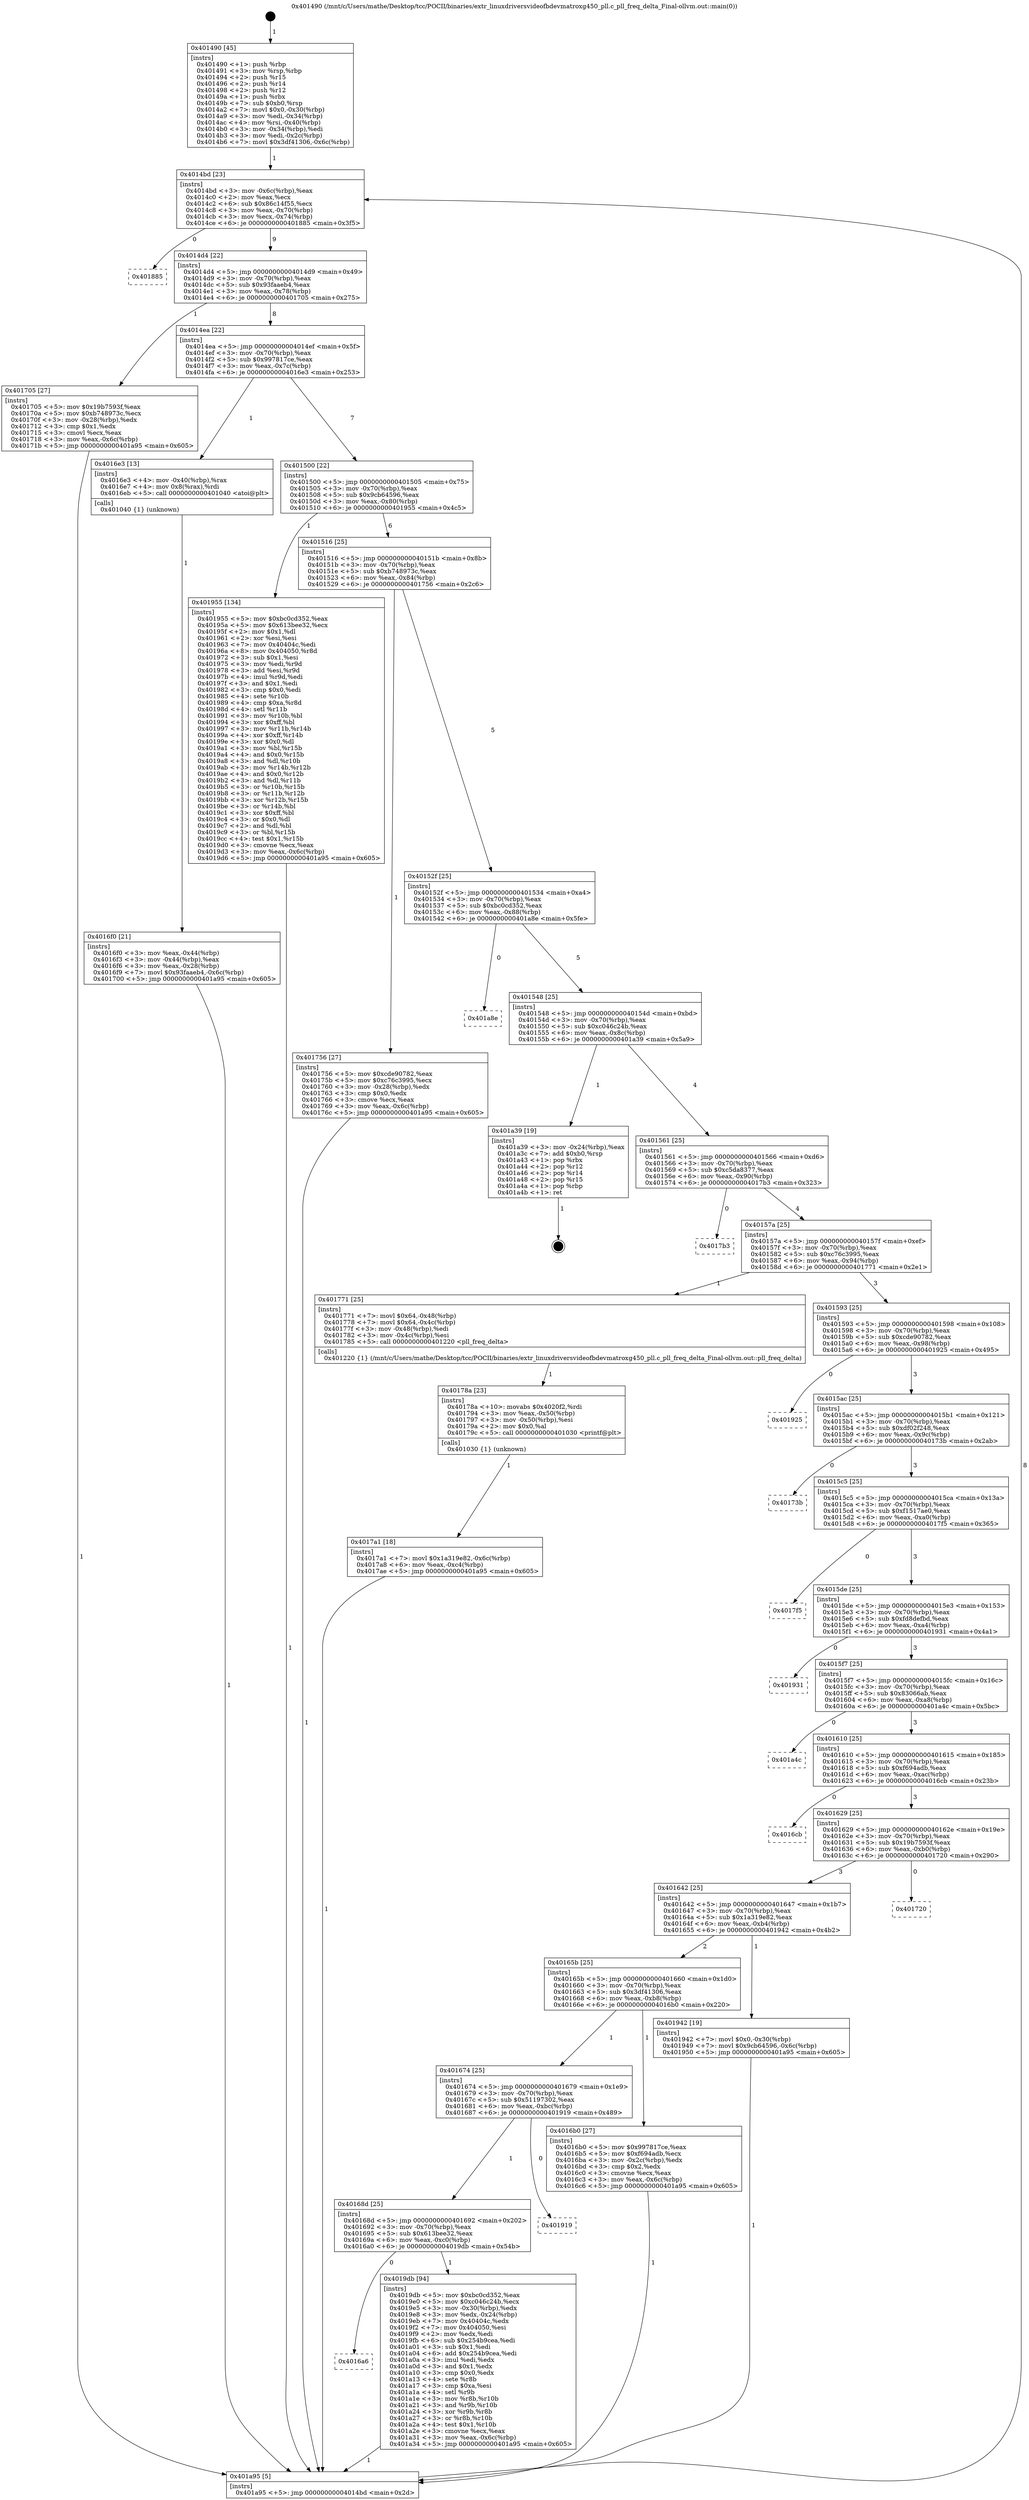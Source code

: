 digraph "0x401490" {
  label = "0x401490 (/mnt/c/Users/mathe/Desktop/tcc/POCII/binaries/extr_linuxdriversvideofbdevmatroxg450_pll.c_pll_freq_delta_Final-ollvm.out::main(0))"
  labelloc = "t"
  node[shape=record]

  Entry [label="",width=0.3,height=0.3,shape=circle,fillcolor=black,style=filled]
  "0x4014bd" [label="{
     0x4014bd [23]\l
     | [instrs]\l
     &nbsp;&nbsp;0x4014bd \<+3\>: mov -0x6c(%rbp),%eax\l
     &nbsp;&nbsp;0x4014c0 \<+2\>: mov %eax,%ecx\l
     &nbsp;&nbsp;0x4014c2 \<+6\>: sub $0x86c14f55,%ecx\l
     &nbsp;&nbsp;0x4014c8 \<+3\>: mov %eax,-0x70(%rbp)\l
     &nbsp;&nbsp;0x4014cb \<+3\>: mov %ecx,-0x74(%rbp)\l
     &nbsp;&nbsp;0x4014ce \<+6\>: je 0000000000401885 \<main+0x3f5\>\l
  }"]
  "0x401885" [label="{
     0x401885\l
  }", style=dashed]
  "0x4014d4" [label="{
     0x4014d4 [22]\l
     | [instrs]\l
     &nbsp;&nbsp;0x4014d4 \<+5\>: jmp 00000000004014d9 \<main+0x49\>\l
     &nbsp;&nbsp;0x4014d9 \<+3\>: mov -0x70(%rbp),%eax\l
     &nbsp;&nbsp;0x4014dc \<+5\>: sub $0x93faaeb4,%eax\l
     &nbsp;&nbsp;0x4014e1 \<+3\>: mov %eax,-0x78(%rbp)\l
     &nbsp;&nbsp;0x4014e4 \<+6\>: je 0000000000401705 \<main+0x275\>\l
  }"]
  Exit [label="",width=0.3,height=0.3,shape=circle,fillcolor=black,style=filled,peripheries=2]
  "0x401705" [label="{
     0x401705 [27]\l
     | [instrs]\l
     &nbsp;&nbsp;0x401705 \<+5\>: mov $0x19b7593f,%eax\l
     &nbsp;&nbsp;0x40170a \<+5\>: mov $0xb748973c,%ecx\l
     &nbsp;&nbsp;0x40170f \<+3\>: mov -0x28(%rbp),%edx\l
     &nbsp;&nbsp;0x401712 \<+3\>: cmp $0x1,%edx\l
     &nbsp;&nbsp;0x401715 \<+3\>: cmovl %ecx,%eax\l
     &nbsp;&nbsp;0x401718 \<+3\>: mov %eax,-0x6c(%rbp)\l
     &nbsp;&nbsp;0x40171b \<+5\>: jmp 0000000000401a95 \<main+0x605\>\l
  }"]
  "0x4014ea" [label="{
     0x4014ea [22]\l
     | [instrs]\l
     &nbsp;&nbsp;0x4014ea \<+5\>: jmp 00000000004014ef \<main+0x5f\>\l
     &nbsp;&nbsp;0x4014ef \<+3\>: mov -0x70(%rbp),%eax\l
     &nbsp;&nbsp;0x4014f2 \<+5\>: sub $0x997817ce,%eax\l
     &nbsp;&nbsp;0x4014f7 \<+3\>: mov %eax,-0x7c(%rbp)\l
     &nbsp;&nbsp;0x4014fa \<+6\>: je 00000000004016e3 \<main+0x253\>\l
  }"]
  "0x4016a6" [label="{
     0x4016a6\l
  }", style=dashed]
  "0x4016e3" [label="{
     0x4016e3 [13]\l
     | [instrs]\l
     &nbsp;&nbsp;0x4016e3 \<+4\>: mov -0x40(%rbp),%rax\l
     &nbsp;&nbsp;0x4016e7 \<+4\>: mov 0x8(%rax),%rdi\l
     &nbsp;&nbsp;0x4016eb \<+5\>: call 0000000000401040 \<atoi@plt\>\l
     | [calls]\l
     &nbsp;&nbsp;0x401040 \{1\} (unknown)\l
  }"]
  "0x401500" [label="{
     0x401500 [22]\l
     | [instrs]\l
     &nbsp;&nbsp;0x401500 \<+5\>: jmp 0000000000401505 \<main+0x75\>\l
     &nbsp;&nbsp;0x401505 \<+3\>: mov -0x70(%rbp),%eax\l
     &nbsp;&nbsp;0x401508 \<+5\>: sub $0x9cb64596,%eax\l
     &nbsp;&nbsp;0x40150d \<+3\>: mov %eax,-0x80(%rbp)\l
     &nbsp;&nbsp;0x401510 \<+6\>: je 0000000000401955 \<main+0x4c5\>\l
  }"]
  "0x4019db" [label="{
     0x4019db [94]\l
     | [instrs]\l
     &nbsp;&nbsp;0x4019db \<+5\>: mov $0xbc0cd352,%eax\l
     &nbsp;&nbsp;0x4019e0 \<+5\>: mov $0xc046c24b,%ecx\l
     &nbsp;&nbsp;0x4019e5 \<+3\>: mov -0x30(%rbp),%edx\l
     &nbsp;&nbsp;0x4019e8 \<+3\>: mov %edx,-0x24(%rbp)\l
     &nbsp;&nbsp;0x4019eb \<+7\>: mov 0x40404c,%edx\l
     &nbsp;&nbsp;0x4019f2 \<+7\>: mov 0x404050,%esi\l
     &nbsp;&nbsp;0x4019f9 \<+2\>: mov %edx,%edi\l
     &nbsp;&nbsp;0x4019fb \<+6\>: sub $0x254b9cea,%edi\l
     &nbsp;&nbsp;0x401a01 \<+3\>: sub $0x1,%edi\l
     &nbsp;&nbsp;0x401a04 \<+6\>: add $0x254b9cea,%edi\l
     &nbsp;&nbsp;0x401a0a \<+3\>: imul %edi,%edx\l
     &nbsp;&nbsp;0x401a0d \<+3\>: and $0x1,%edx\l
     &nbsp;&nbsp;0x401a10 \<+3\>: cmp $0x0,%edx\l
     &nbsp;&nbsp;0x401a13 \<+4\>: sete %r8b\l
     &nbsp;&nbsp;0x401a17 \<+3\>: cmp $0xa,%esi\l
     &nbsp;&nbsp;0x401a1a \<+4\>: setl %r9b\l
     &nbsp;&nbsp;0x401a1e \<+3\>: mov %r8b,%r10b\l
     &nbsp;&nbsp;0x401a21 \<+3\>: and %r9b,%r10b\l
     &nbsp;&nbsp;0x401a24 \<+3\>: xor %r9b,%r8b\l
     &nbsp;&nbsp;0x401a27 \<+3\>: or %r8b,%r10b\l
     &nbsp;&nbsp;0x401a2a \<+4\>: test $0x1,%r10b\l
     &nbsp;&nbsp;0x401a2e \<+3\>: cmovne %ecx,%eax\l
     &nbsp;&nbsp;0x401a31 \<+3\>: mov %eax,-0x6c(%rbp)\l
     &nbsp;&nbsp;0x401a34 \<+5\>: jmp 0000000000401a95 \<main+0x605\>\l
  }"]
  "0x401955" [label="{
     0x401955 [134]\l
     | [instrs]\l
     &nbsp;&nbsp;0x401955 \<+5\>: mov $0xbc0cd352,%eax\l
     &nbsp;&nbsp;0x40195a \<+5\>: mov $0x613bee32,%ecx\l
     &nbsp;&nbsp;0x40195f \<+2\>: mov $0x1,%dl\l
     &nbsp;&nbsp;0x401961 \<+2\>: xor %esi,%esi\l
     &nbsp;&nbsp;0x401963 \<+7\>: mov 0x40404c,%edi\l
     &nbsp;&nbsp;0x40196a \<+8\>: mov 0x404050,%r8d\l
     &nbsp;&nbsp;0x401972 \<+3\>: sub $0x1,%esi\l
     &nbsp;&nbsp;0x401975 \<+3\>: mov %edi,%r9d\l
     &nbsp;&nbsp;0x401978 \<+3\>: add %esi,%r9d\l
     &nbsp;&nbsp;0x40197b \<+4\>: imul %r9d,%edi\l
     &nbsp;&nbsp;0x40197f \<+3\>: and $0x1,%edi\l
     &nbsp;&nbsp;0x401982 \<+3\>: cmp $0x0,%edi\l
     &nbsp;&nbsp;0x401985 \<+4\>: sete %r10b\l
     &nbsp;&nbsp;0x401989 \<+4\>: cmp $0xa,%r8d\l
     &nbsp;&nbsp;0x40198d \<+4\>: setl %r11b\l
     &nbsp;&nbsp;0x401991 \<+3\>: mov %r10b,%bl\l
     &nbsp;&nbsp;0x401994 \<+3\>: xor $0xff,%bl\l
     &nbsp;&nbsp;0x401997 \<+3\>: mov %r11b,%r14b\l
     &nbsp;&nbsp;0x40199a \<+4\>: xor $0xff,%r14b\l
     &nbsp;&nbsp;0x40199e \<+3\>: xor $0x0,%dl\l
     &nbsp;&nbsp;0x4019a1 \<+3\>: mov %bl,%r15b\l
     &nbsp;&nbsp;0x4019a4 \<+4\>: and $0x0,%r15b\l
     &nbsp;&nbsp;0x4019a8 \<+3\>: and %dl,%r10b\l
     &nbsp;&nbsp;0x4019ab \<+3\>: mov %r14b,%r12b\l
     &nbsp;&nbsp;0x4019ae \<+4\>: and $0x0,%r12b\l
     &nbsp;&nbsp;0x4019b2 \<+3\>: and %dl,%r11b\l
     &nbsp;&nbsp;0x4019b5 \<+3\>: or %r10b,%r15b\l
     &nbsp;&nbsp;0x4019b8 \<+3\>: or %r11b,%r12b\l
     &nbsp;&nbsp;0x4019bb \<+3\>: xor %r12b,%r15b\l
     &nbsp;&nbsp;0x4019be \<+3\>: or %r14b,%bl\l
     &nbsp;&nbsp;0x4019c1 \<+3\>: xor $0xff,%bl\l
     &nbsp;&nbsp;0x4019c4 \<+3\>: or $0x0,%dl\l
     &nbsp;&nbsp;0x4019c7 \<+2\>: and %dl,%bl\l
     &nbsp;&nbsp;0x4019c9 \<+3\>: or %bl,%r15b\l
     &nbsp;&nbsp;0x4019cc \<+4\>: test $0x1,%r15b\l
     &nbsp;&nbsp;0x4019d0 \<+3\>: cmovne %ecx,%eax\l
     &nbsp;&nbsp;0x4019d3 \<+3\>: mov %eax,-0x6c(%rbp)\l
     &nbsp;&nbsp;0x4019d6 \<+5\>: jmp 0000000000401a95 \<main+0x605\>\l
  }"]
  "0x401516" [label="{
     0x401516 [25]\l
     | [instrs]\l
     &nbsp;&nbsp;0x401516 \<+5\>: jmp 000000000040151b \<main+0x8b\>\l
     &nbsp;&nbsp;0x40151b \<+3\>: mov -0x70(%rbp),%eax\l
     &nbsp;&nbsp;0x40151e \<+5\>: sub $0xb748973c,%eax\l
     &nbsp;&nbsp;0x401523 \<+6\>: mov %eax,-0x84(%rbp)\l
     &nbsp;&nbsp;0x401529 \<+6\>: je 0000000000401756 \<main+0x2c6\>\l
  }"]
  "0x40168d" [label="{
     0x40168d [25]\l
     | [instrs]\l
     &nbsp;&nbsp;0x40168d \<+5\>: jmp 0000000000401692 \<main+0x202\>\l
     &nbsp;&nbsp;0x401692 \<+3\>: mov -0x70(%rbp),%eax\l
     &nbsp;&nbsp;0x401695 \<+5\>: sub $0x613bee32,%eax\l
     &nbsp;&nbsp;0x40169a \<+6\>: mov %eax,-0xc0(%rbp)\l
     &nbsp;&nbsp;0x4016a0 \<+6\>: je 00000000004019db \<main+0x54b\>\l
  }"]
  "0x401756" [label="{
     0x401756 [27]\l
     | [instrs]\l
     &nbsp;&nbsp;0x401756 \<+5\>: mov $0xcde90782,%eax\l
     &nbsp;&nbsp;0x40175b \<+5\>: mov $0xc76c3995,%ecx\l
     &nbsp;&nbsp;0x401760 \<+3\>: mov -0x28(%rbp),%edx\l
     &nbsp;&nbsp;0x401763 \<+3\>: cmp $0x0,%edx\l
     &nbsp;&nbsp;0x401766 \<+3\>: cmove %ecx,%eax\l
     &nbsp;&nbsp;0x401769 \<+3\>: mov %eax,-0x6c(%rbp)\l
     &nbsp;&nbsp;0x40176c \<+5\>: jmp 0000000000401a95 \<main+0x605\>\l
  }"]
  "0x40152f" [label="{
     0x40152f [25]\l
     | [instrs]\l
     &nbsp;&nbsp;0x40152f \<+5\>: jmp 0000000000401534 \<main+0xa4\>\l
     &nbsp;&nbsp;0x401534 \<+3\>: mov -0x70(%rbp),%eax\l
     &nbsp;&nbsp;0x401537 \<+5\>: sub $0xbc0cd352,%eax\l
     &nbsp;&nbsp;0x40153c \<+6\>: mov %eax,-0x88(%rbp)\l
     &nbsp;&nbsp;0x401542 \<+6\>: je 0000000000401a8e \<main+0x5fe\>\l
  }"]
  "0x401919" [label="{
     0x401919\l
  }", style=dashed]
  "0x401a8e" [label="{
     0x401a8e\l
  }", style=dashed]
  "0x401548" [label="{
     0x401548 [25]\l
     | [instrs]\l
     &nbsp;&nbsp;0x401548 \<+5\>: jmp 000000000040154d \<main+0xbd\>\l
     &nbsp;&nbsp;0x40154d \<+3\>: mov -0x70(%rbp),%eax\l
     &nbsp;&nbsp;0x401550 \<+5\>: sub $0xc046c24b,%eax\l
     &nbsp;&nbsp;0x401555 \<+6\>: mov %eax,-0x8c(%rbp)\l
     &nbsp;&nbsp;0x40155b \<+6\>: je 0000000000401a39 \<main+0x5a9\>\l
  }"]
  "0x4017a1" [label="{
     0x4017a1 [18]\l
     | [instrs]\l
     &nbsp;&nbsp;0x4017a1 \<+7\>: movl $0x1a319e82,-0x6c(%rbp)\l
     &nbsp;&nbsp;0x4017a8 \<+6\>: mov %eax,-0xc4(%rbp)\l
     &nbsp;&nbsp;0x4017ae \<+5\>: jmp 0000000000401a95 \<main+0x605\>\l
  }"]
  "0x401a39" [label="{
     0x401a39 [19]\l
     | [instrs]\l
     &nbsp;&nbsp;0x401a39 \<+3\>: mov -0x24(%rbp),%eax\l
     &nbsp;&nbsp;0x401a3c \<+7\>: add $0xb0,%rsp\l
     &nbsp;&nbsp;0x401a43 \<+1\>: pop %rbx\l
     &nbsp;&nbsp;0x401a44 \<+2\>: pop %r12\l
     &nbsp;&nbsp;0x401a46 \<+2\>: pop %r14\l
     &nbsp;&nbsp;0x401a48 \<+2\>: pop %r15\l
     &nbsp;&nbsp;0x401a4a \<+1\>: pop %rbp\l
     &nbsp;&nbsp;0x401a4b \<+1\>: ret\l
  }"]
  "0x401561" [label="{
     0x401561 [25]\l
     | [instrs]\l
     &nbsp;&nbsp;0x401561 \<+5\>: jmp 0000000000401566 \<main+0xd6\>\l
     &nbsp;&nbsp;0x401566 \<+3\>: mov -0x70(%rbp),%eax\l
     &nbsp;&nbsp;0x401569 \<+5\>: sub $0xc5da8377,%eax\l
     &nbsp;&nbsp;0x40156e \<+6\>: mov %eax,-0x90(%rbp)\l
     &nbsp;&nbsp;0x401574 \<+6\>: je 00000000004017b3 \<main+0x323\>\l
  }"]
  "0x40178a" [label="{
     0x40178a [23]\l
     | [instrs]\l
     &nbsp;&nbsp;0x40178a \<+10\>: movabs $0x4020f2,%rdi\l
     &nbsp;&nbsp;0x401794 \<+3\>: mov %eax,-0x50(%rbp)\l
     &nbsp;&nbsp;0x401797 \<+3\>: mov -0x50(%rbp),%esi\l
     &nbsp;&nbsp;0x40179a \<+2\>: mov $0x0,%al\l
     &nbsp;&nbsp;0x40179c \<+5\>: call 0000000000401030 \<printf@plt\>\l
     | [calls]\l
     &nbsp;&nbsp;0x401030 \{1\} (unknown)\l
  }"]
  "0x4017b3" [label="{
     0x4017b3\l
  }", style=dashed]
  "0x40157a" [label="{
     0x40157a [25]\l
     | [instrs]\l
     &nbsp;&nbsp;0x40157a \<+5\>: jmp 000000000040157f \<main+0xef\>\l
     &nbsp;&nbsp;0x40157f \<+3\>: mov -0x70(%rbp),%eax\l
     &nbsp;&nbsp;0x401582 \<+5\>: sub $0xc76c3995,%eax\l
     &nbsp;&nbsp;0x401587 \<+6\>: mov %eax,-0x94(%rbp)\l
     &nbsp;&nbsp;0x40158d \<+6\>: je 0000000000401771 \<main+0x2e1\>\l
  }"]
  "0x4016f0" [label="{
     0x4016f0 [21]\l
     | [instrs]\l
     &nbsp;&nbsp;0x4016f0 \<+3\>: mov %eax,-0x44(%rbp)\l
     &nbsp;&nbsp;0x4016f3 \<+3\>: mov -0x44(%rbp),%eax\l
     &nbsp;&nbsp;0x4016f6 \<+3\>: mov %eax,-0x28(%rbp)\l
     &nbsp;&nbsp;0x4016f9 \<+7\>: movl $0x93faaeb4,-0x6c(%rbp)\l
     &nbsp;&nbsp;0x401700 \<+5\>: jmp 0000000000401a95 \<main+0x605\>\l
  }"]
  "0x401771" [label="{
     0x401771 [25]\l
     | [instrs]\l
     &nbsp;&nbsp;0x401771 \<+7\>: movl $0x64,-0x48(%rbp)\l
     &nbsp;&nbsp;0x401778 \<+7\>: movl $0x64,-0x4c(%rbp)\l
     &nbsp;&nbsp;0x40177f \<+3\>: mov -0x48(%rbp),%edi\l
     &nbsp;&nbsp;0x401782 \<+3\>: mov -0x4c(%rbp),%esi\l
     &nbsp;&nbsp;0x401785 \<+5\>: call 0000000000401220 \<pll_freq_delta\>\l
     | [calls]\l
     &nbsp;&nbsp;0x401220 \{1\} (/mnt/c/Users/mathe/Desktop/tcc/POCII/binaries/extr_linuxdriversvideofbdevmatroxg450_pll.c_pll_freq_delta_Final-ollvm.out::pll_freq_delta)\l
  }"]
  "0x401593" [label="{
     0x401593 [25]\l
     | [instrs]\l
     &nbsp;&nbsp;0x401593 \<+5\>: jmp 0000000000401598 \<main+0x108\>\l
     &nbsp;&nbsp;0x401598 \<+3\>: mov -0x70(%rbp),%eax\l
     &nbsp;&nbsp;0x40159b \<+5\>: sub $0xcde90782,%eax\l
     &nbsp;&nbsp;0x4015a0 \<+6\>: mov %eax,-0x98(%rbp)\l
     &nbsp;&nbsp;0x4015a6 \<+6\>: je 0000000000401925 \<main+0x495\>\l
  }"]
  "0x401490" [label="{
     0x401490 [45]\l
     | [instrs]\l
     &nbsp;&nbsp;0x401490 \<+1\>: push %rbp\l
     &nbsp;&nbsp;0x401491 \<+3\>: mov %rsp,%rbp\l
     &nbsp;&nbsp;0x401494 \<+2\>: push %r15\l
     &nbsp;&nbsp;0x401496 \<+2\>: push %r14\l
     &nbsp;&nbsp;0x401498 \<+2\>: push %r12\l
     &nbsp;&nbsp;0x40149a \<+1\>: push %rbx\l
     &nbsp;&nbsp;0x40149b \<+7\>: sub $0xb0,%rsp\l
     &nbsp;&nbsp;0x4014a2 \<+7\>: movl $0x0,-0x30(%rbp)\l
     &nbsp;&nbsp;0x4014a9 \<+3\>: mov %edi,-0x34(%rbp)\l
     &nbsp;&nbsp;0x4014ac \<+4\>: mov %rsi,-0x40(%rbp)\l
     &nbsp;&nbsp;0x4014b0 \<+3\>: mov -0x34(%rbp),%edi\l
     &nbsp;&nbsp;0x4014b3 \<+3\>: mov %edi,-0x2c(%rbp)\l
     &nbsp;&nbsp;0x4014b6 \<+7\>: movl $0x3df41306,-0x6c(%rbp)\l
  }"]
  "0x401925" [label="{
     0x401925\l
  }", style=dashed]
  "0x4015ac" [label="{
     0x4015ac [25]\l
     | [instrs]\l
     &nbsp;&nbsp;0x4015ac \<+5\>: jmp 00000000004015b1 \<main+0x121\>\l
     &nbsp;&nbsp;0x4015b1 \<+3\>: mov -0x70(%rbp),%eax\l
     &nbsp;&nbsp;0x4015b4 \<+5\>: sub $0xdf02f248,%eax\l
     &nbsp;&nbsp;0x4015b9 \<+6\>: mov %eax,-0x9c(%rbp)\l
     &nbsp;&nbsp;0x4015bf \<+6\>: je 000000000040173b \<main+0x2ab\>\l
  }"]
  "0x401a95" [label="{
     0x401a95 [5]\l
     | [instrs]\l
     &nbsp;&nbsp;0x401a95 \<+5\>: jmp 00000000004014bd \<main+0x2d\>\l
  }"]
  "0x40173b" [label="{
     0x40173b\l
  }", style=dashed]
  "0x4015c5" [label="{
     0x4015c5 [25]\l
     | [instrs]\l
     &nbsp;&nbsp;0x4015c5 \<+5\>: jmp 00000000004015ca \<main+0x13a\>\l
     &nbsp;&nbsp;0x4015ca \<+3\>: mov -0x70(%rbp),%eax\l
     &nbsp;&nbsp;0x4015cd \<+5\>: sub $0xf1517ae0,%eax\l
     &nbsp;&nbsp;0x4015d2 \<+6\>: mov %eax,-0xa0(%rbp)\l
     &nbsp;&nbsp;0x4015d8 \<+6\>: je 00000000004017f5 \<main+0x365\>\l
  }"]
  "0x401674" [label="{
     0x401674 [25]\l
     | [instrs]\l
     &nbsp;&nbsp;0x401674 \<+5\>: jmp 0000000000401679 \<main+0x1e9\>\l
     &nbsp;&nbsp;0x401679 \<+3\>: mov -0x70(%rbp),%eax\l
     &nbsp;&nbsp;0x40167c \<+5\>: sub $0x51197302,%eax\l
     &nbsp;&nbsp;0x401681 \<+6\>: mov %eax,-0xbc(%rbp)\l
     &nbsp;&nbsp;0x401687 \<+6\>: je 0000000000401919 \<main+0x489\>\l
  }"]
  "0x4017f5" [label="{
     0x4017f5\l
  }", style=dashed]
  "0x4015de" [label="{
     0x4015de [25]\l
     | [instrs]\l
     &nbsp;&nbsp;0x4015de \<+5\>: jmp 00000000004015e3 \<main+0x153\>\l
     &nbsp;&nbsp;0x4015e3 \<+3\>: mov -0x70(%rbp),%eax\l
     &nbsp;&nbsp;0x4015e6 \<+5\>: sub $0xfd8defbd,%eax\l
     &nbsp;&nbsp;0x4015eb \<+6\>: mov %eax,-0xa4(%rbp)\l
     &nbsp;&nbsp;0x4015f1 \<+6\>: je 0000000000401931 \<main+0x4a1\>\l
  }"]
  "0x4016b0" [label="{
     0x4016b0 [27]\l
     | [instrs]\l
     &nbsp;&nbsp;0x4016b0 \<+5\>: mov $0x997817ce,%eax\l
     &nbsp;&nbsp;0x4016b5 \<+5\>: mov $0xf694adb,%ecx\l
     &nbsp;&nbsp;0x4016ba \<+3\>: mov -0x2c(%rbp),%edx\l
     &nbsp;&nbsp;0x4016bd \<+3\>: cmp $0x2,%edx\l
     &nbsp;&nbsp;0x4016c0 \<+3\>: cmovne %ecx,%eax\l
     &nbsp;&nbsp;0x4016c3 \<+3\>: mov %eax,-0x6c(%rbp)\l
     &nbsp;&nbsp;0x4016c6 \<+5\>: jmp 0000000000401a95 \<main+0x605\>\l
  }"]
  "0x401931" [label="{
     0x401931\l
  }", style=dashed]
  "0x4015f7" [label="{
     0x4015f7 [25]\l
     | [instrs]\l
     &nbsp;&nbsp;0x4015f7 \<+5\>: jmp 00000000004015fc \<main+0x16c\>\l
     &nbsp;&nbsp;0x4015fc \<+3\>: mov -0x70(%rbp),%eax\l
     &nbsp;&nbsp;0x4015ff \<+5\>: sub $0x83066ab,%eax\l
     &nbsp;&nbsp;0x401604 \<+6\>: mov %eax,-0xa8(%rbp)\l
     &nbsp;&nbsp;0x40160a \<+6\>: je 0000000000401a4c \<main+0x5bc\>\l
  }"]
  "0x40165b" [label="{
     0x40165b [25]\l
     | [instrs]\l
     &nbsp;&nbsp;0x40165b \<+5\>: jmp 0000000000401660 \<main+0x1d0\>\l
     &nbsp;&nbsp;0x401660 \<+3\>: mov -0x70(%rbp),%eax\l
     &nbsp;&nbsp;0x401663 \<+5\>: sub $0x3df41306,%eax\l
     &nbsp;&nbsp;0x401668 \<+6\>: mov %eax,-0xb8(%rbp)\l
     &nbsp;&nbsp;0x40166e \<+6\>: je 00000000004016b0 \<main+0x220\>\l
  }"]
  "0x401a4c" [label="{
     0x401a4c\l
  }", style=dashed]
  "0x401610" [label="{
     0x401610 [25]\l
     | [instrs]\l
     &nbsp;&nbsp;0x401610 \<+5\>: jmp 0000000000401615 \<main+0x185\>\l
     &nbsp;&nbsp;0x401615 \<+3\>: mov -0x70(%rbp),%eax\l
     &nbsp;&nbsp;0x401618 \<+5\>: sub $0xf694adb,%eax\l
     &nbsp;&nbsp;0x40161d \<+6\>: mov %eax,-0xac(%rbp)\l
     &nbsp;&nbsp;0x401623 \<+6\>: je 00000000004016cb \<main+0x23b\>\l
  }"]
  "0x401942" [label="{
     0x401942 [19]\l
     | [instrs]\l
     &nbsp;&nbsp;0x401942 \<+7\>: movl $0x0,-0x30(%rbp)\l
     &nbsp;&nbsp;0x401949 \<+7\>: movl $0x9cb64596,-0x6c(%rbp)\l
     &nbsp;&nbsp;0x401950 \<+5\>: jmp 0000000000401a95 \<main+0x605\>\l
  }"]
  "0x4016cb" [label="{
     0x4016cb\l
  }", style=dashed]
  "0x401629" [label="{
     0x401629 [25]\l
     | [instrs]\l
     &nbsp;&nbsp;0x401629 \<+5\>: jmp 000000000040162e \<main+0x19e\>\l
     &nbsp;&nbsp;0x40162e \<+3\>: mov -0x70(%rbp),%eax\l
     &nbsp;&nbsp;0x401631 \<+5\>: sub $0x19b7593f,%eax\l
     &nbsp;&nbsp;0x401636 \<+6\>: mov %eax,-0xb0(%rbp)\l
     &nbsp;&nbsp;0x40163c \<+6\>: je 0000000000401720 \<main+0x290\>\l
  }"]
  "0x401642" [label="{
     0x401642 [25]\l
     | [instrs]\l
     &nbsp;&nbsp;0x401642 \<+5\>: jmp 0000000000401647 \<main+0x1b7\>\l
     &nbsp;&nbsp;0x401647 \<+3\>: mov -0x70(%rbp),%eax\l
     &nbsp;&nbsp;0x40164a \<+5\>: sub $0x1a319e82,%eax\l
     &nbsp;&nbsp;0x40164f \<+6\>: mov %eax,-0xb4(%rbp)\l
     &nbsp;&nbsp;0x401655 \<+6\>: je 0000000000401942 \<main+0x4b2\>\l
  }"]
  "0x401720" [label="{
     0x401720\l
  }", style=dashed]
  Entry -> "0x401490" [label=" 1"]
  "0x4014bd" -> "0x401885" [label=" 0"]
  "0x4014bd" -> "0x4014d4" [label=" 9"]
  "0x401a39" -> Exit [label=" 1"]
  "0x4014d4" -> "0x401705" [label=" 1"]
  "0x4014d4" -> "0x4014ea" [label=" 8"]
  "0x4019db" -> "0x401a95" [label=" 1"]
  "0x4014ea" -> "0x4016e3" [label=" 1"]
  "0x4014ea" -> "0x401500" [label=" 7"]
  "0x40168d" -> "0x4016a6" [label=" 0"]
  "0x401500" -> "0x401955" [label=" 1"]
  "0x401500" -> "0x401516" [label=" 6"]
  "0x40168d" -> "0x4019db" [label=" 1"]
  "0x401516" -> "0x401756" [label=" 1"]
  "0x401516" -> "0x40152f" [label=" 5"]
  "0x401674" -> "0x40168d" [label=" 1"]
  "0x40152f" -> "0x401a8e" [label=" 0"]
  "0x40152f" -> "0x401548" [label=" 5"]
  "0x401674" -> "0x401919" [label=" 0"]
  "0x401548" -> "0x401a39" [label=" 1"]
  "0x401548" -> "0x401561" [label=" 4"]
  "0x401955" -> "0x401a95" [label=" 1"]
  "0x401561" -> "0x4017b3" [label=" 0"]
  "0x401561" -> "0x40157a" [label=" 4"]
  "0x401942" -> "0x401a95" [label=" 1"]
  "0x40157a" -> "0x401771" [label=" 1"]
  "0x40157a" -> "0x401593" [label=" 3"]
  "0x4017a1" -> "0x401a95" [label=" 1"]
  "0x401593" -> "0x401925" [label=" 0"]
  "0x401593" -> "0x4015ac" [label=" 3"]
  "0x40178a" -> "0x4017a1" [label=" 1"]
  "0x4015ac" -> "0x40173b" [label=" 0"]
  "0x4015ac" -> "0x4015c5" [label=" 3"]
  "0x401771" -> "0x40178a" [label=" 1"]
  "0x4015c5" -> "0x4017f5" [label=" 0"]
  "0x4015c5" -> "0x4015de" [label=" 3"]
  "0x401756" -> "0x401a95" [label=" 1"]
  "0x4015de" -> "0x401931" [label=" 0"]
  "0x4015de" -> "0x4015f7" [label=" 3"]
  "0x401705" -> "0x401a95" [label=" 1"]
  "0x4015f7" -> "0x401a4c" [label=" 0"]
  "0x4015f7" -> "0x401610" [label=" 3"]
  "0x4016e3" -> "0x4016f0" [label=" 1"]
  "0x401610" -> "0x4016cb" [label=" 0"]
  "0x401610" -> "0x401629" [label=" 3"]
  "0x401a95" -> "0x4014bd" [label=" 8"]
  "0x401629" -> "0x401720" [label=" 0"]
  "0x401629" -> "0x401642" [label=" 3"]
  "0x401490" -> "0x4014bd" [label=" 1"]
  "0x401642" -> "0x401942" [label=" 1"]
  "0x401642" -> "0x40165b" [label=" 2"]
  "0x4016f0" -> "0x401a95" [label=" 1"]
  "0x40165b" -> "0x4016b0" [label=" 1"]
  "0x40165b" -> "0x401674" [label=" 1"]
  "0x4016b0" -> "0x401a95" [label=" 1"]
}
